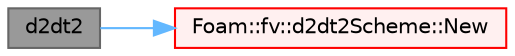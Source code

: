 digraph "d2dt2"
{
 // LATEX_PDF_SIZE
  bgcolor="transparent";
  edge [fontname=Helvetica,fontsize=10,labelfontname=Helvetica,labelfontsize=10];
  node [fontname=Helvetica,fontsize=10,shape=box,height=0.2,width=0.4];
  rankdir="LR";
  Node1 [id="Node000001",label="d2dt2",height=0.2,width=0.4,color="gray40", fillcolor="grey60", style="filled", fontcolor="black",tooltip=" "];
  Node1 -> Node2 [id="edge1_Node000001_Node000002",color="steelblue1",style="solid",tooltip=" "];
  Node2 [id="Node000002",label="Foam::fv::d2dt2Scheme::New",height=0.2,width=0.4,color="red", fillcolor="#FFF0F0", style="filled",URL="$classFoam_1_1fv_1_1d2dt2Scheme.html#a60670b82e2875dd4e0c98fa8d4198272",tooltip=" "];
}
